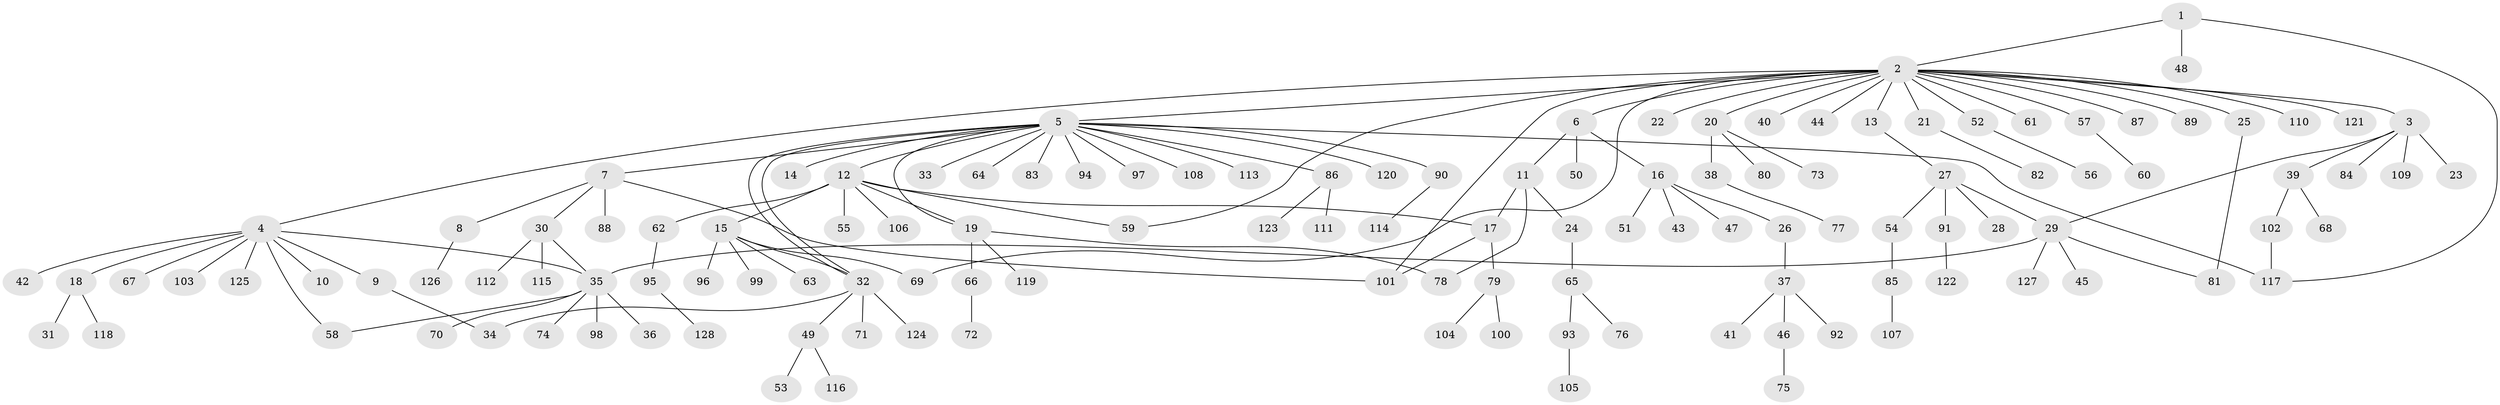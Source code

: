 // Generated by graph-tools (version 1.1) at 2025/14/03/09/25 04:14:40]
// undirected, 128 vertices, 144 edges
graph export_dot {
graph [start="1"]
  node [color=gray90,style=filled];
  1;
  2;
  3;
  4;
  5;
  6;
  7;
  8;
  9;
  10;
  11;
  12;
  13;
  14;
  15;
  16;
  17;
  18;
  19;
  20;
  21;
  22;
  23;
  24;
  25;
  26;
  27;
  28;
  29;
  30;
  31;
  32;
  33;
  34;
  35;
  36;
  37;
  38;
  39;
  40;
  41;
  42;
  43;
  44;
  45;
  46;
  47;
  48;
  49;
  50;
  51;
  52;
  53;
  54;
  55;
  56;
  57;
  58;
  59;
  60;
  61;
  62;
  63;
  64;
  65;
  66;
  67;
  68;
  69;
  70;
  71;
  72;
  73;
  74;
  75;
  76;
  77;
  78;
  79;
  80;
  81;
  82;
  83;
  84;
  85;
  86;
  87;
  88;
  89;
  90;
  91;
  92;
  93;
  94;
  95;
  96;
  97;
  98;
  99;
  100;
  101;
  102;
  103;
  104;
  105;
  106;
  107;
  108;
  109;
  110;
  111;
  112;
  113;
  114;
  115;
  116;
  117;
  118;
  119;
  120;
  121;
  122;
  123;
  124;
  125;
  126;
  127;
  128;
  1 -- 2;
  1 -- 48;
  1 -- 117;
  2 -- 3;
  2 -- 4;
  2 -- 5;
  2 -- 6;
  2 -- 13;
  2 -- 20;
  2 -- 21;
  2 -- 22;
  2 -- 25;
  2 -- 40;
  2 -- 44;
  2 -- 52;
  2 -- 57;
  2 -- 59;
  2 -- 61;
  2 -- 69;
  2 -- 87;
  2 -- 89;
  2 -- 101;
  2 -- 110;
  2 -- 121;
  3 -- 23;
  3 -- 29;
  3 -- 39;
  3 -- 84;
  3 -- 109;
  4 -- 9;
  4 -- 10;
  4 -- 18;
  4 -- 35;
  4 -- 42;
  4 -- 58;
  4 -- 67;
  4 -- 103;
  4 -- 125;
  5 -- 7;
  5 -- 12;
  5 -- 14;
  5 -- 19;
  5 -- 32;
  5 -- 32;
  5 -- 33;
  5 -- 64;
  5 -- 83;
  5 -- 86;
  5 -- 90;
  5 -- 94;
  5 -- 97;
  5 -- 108;
  5 -- 113;
  5 -- 117;
  5 -- 120;
  6 -- 11;
  6 -- 16;
  6 -- 50;
  7 -- 8;
  7 -- 30;
  7 -- 88;
  7 -- 101;
  8 -- 126;
  9 -- 34;
  11 -- 17;
  11 -- 24;
  11 -- 78;
  12 -- 15;
  12 -- 17;
  12 -- 19;
  12 -- 55;
  12 -- 59;
  12 -- 62;
  12 -- 106;
  13 -- 27;
  15 -- 32;
  15 -- 63;
  15 -- 69;
  15 -- 96;
  15 -- 99;
  16 -- 26;
  16 -- 43;
  16 -- 47;
  16 -- 51;
  17 -- 79;
  17 -- 101;
  18 -- 31;
  18 -- 118;
  19 -- 66;
  19 -- 78;
  19 -- 119;
  20 -- 38;
  20 -- 73;
  20 -- 80;
  21 -- 82;
  24 -- 65;
  25 -- 81;
  26 -- 37;
  27 -- 28;
  27 -- 29;
  27 -- 54;
  27 -- 91;
  29 -- 35;
  29 -- 45;
  29 -- 81;
  29 -- 127;
  30 -- 35;
  30 -- 112;
  30 -- 115;
  32 -- 34;
  32 -- 49;
  32 -- 71;
  32 -- 124;
  35 -- 36;
  35 -- 58;
  35 -- 70;
  35 -- 74;
  35 -- 98;
  37 -- 41;
  37 -- 46;
  37 -- 92;
  38 -- 77;
  39 -- 68;
  39 -- 102;
  46 -- 75;
  49 -- 53;
  49 -- 116;
  52 -- 56;
  54 -- 85;
  57 -- 60;
  62 -- 95;
  65 -- 76;
  65 -- 93;
  66 -- 72;
  79 -- 100;
  79 -- 104;
  85 -- 107;
  86 -- 111;
  86 -- 123;
  90 -- 114;
  91 -- 122;
  93 -- 105;
  95 -- 128;
  102 -- 117;
}
